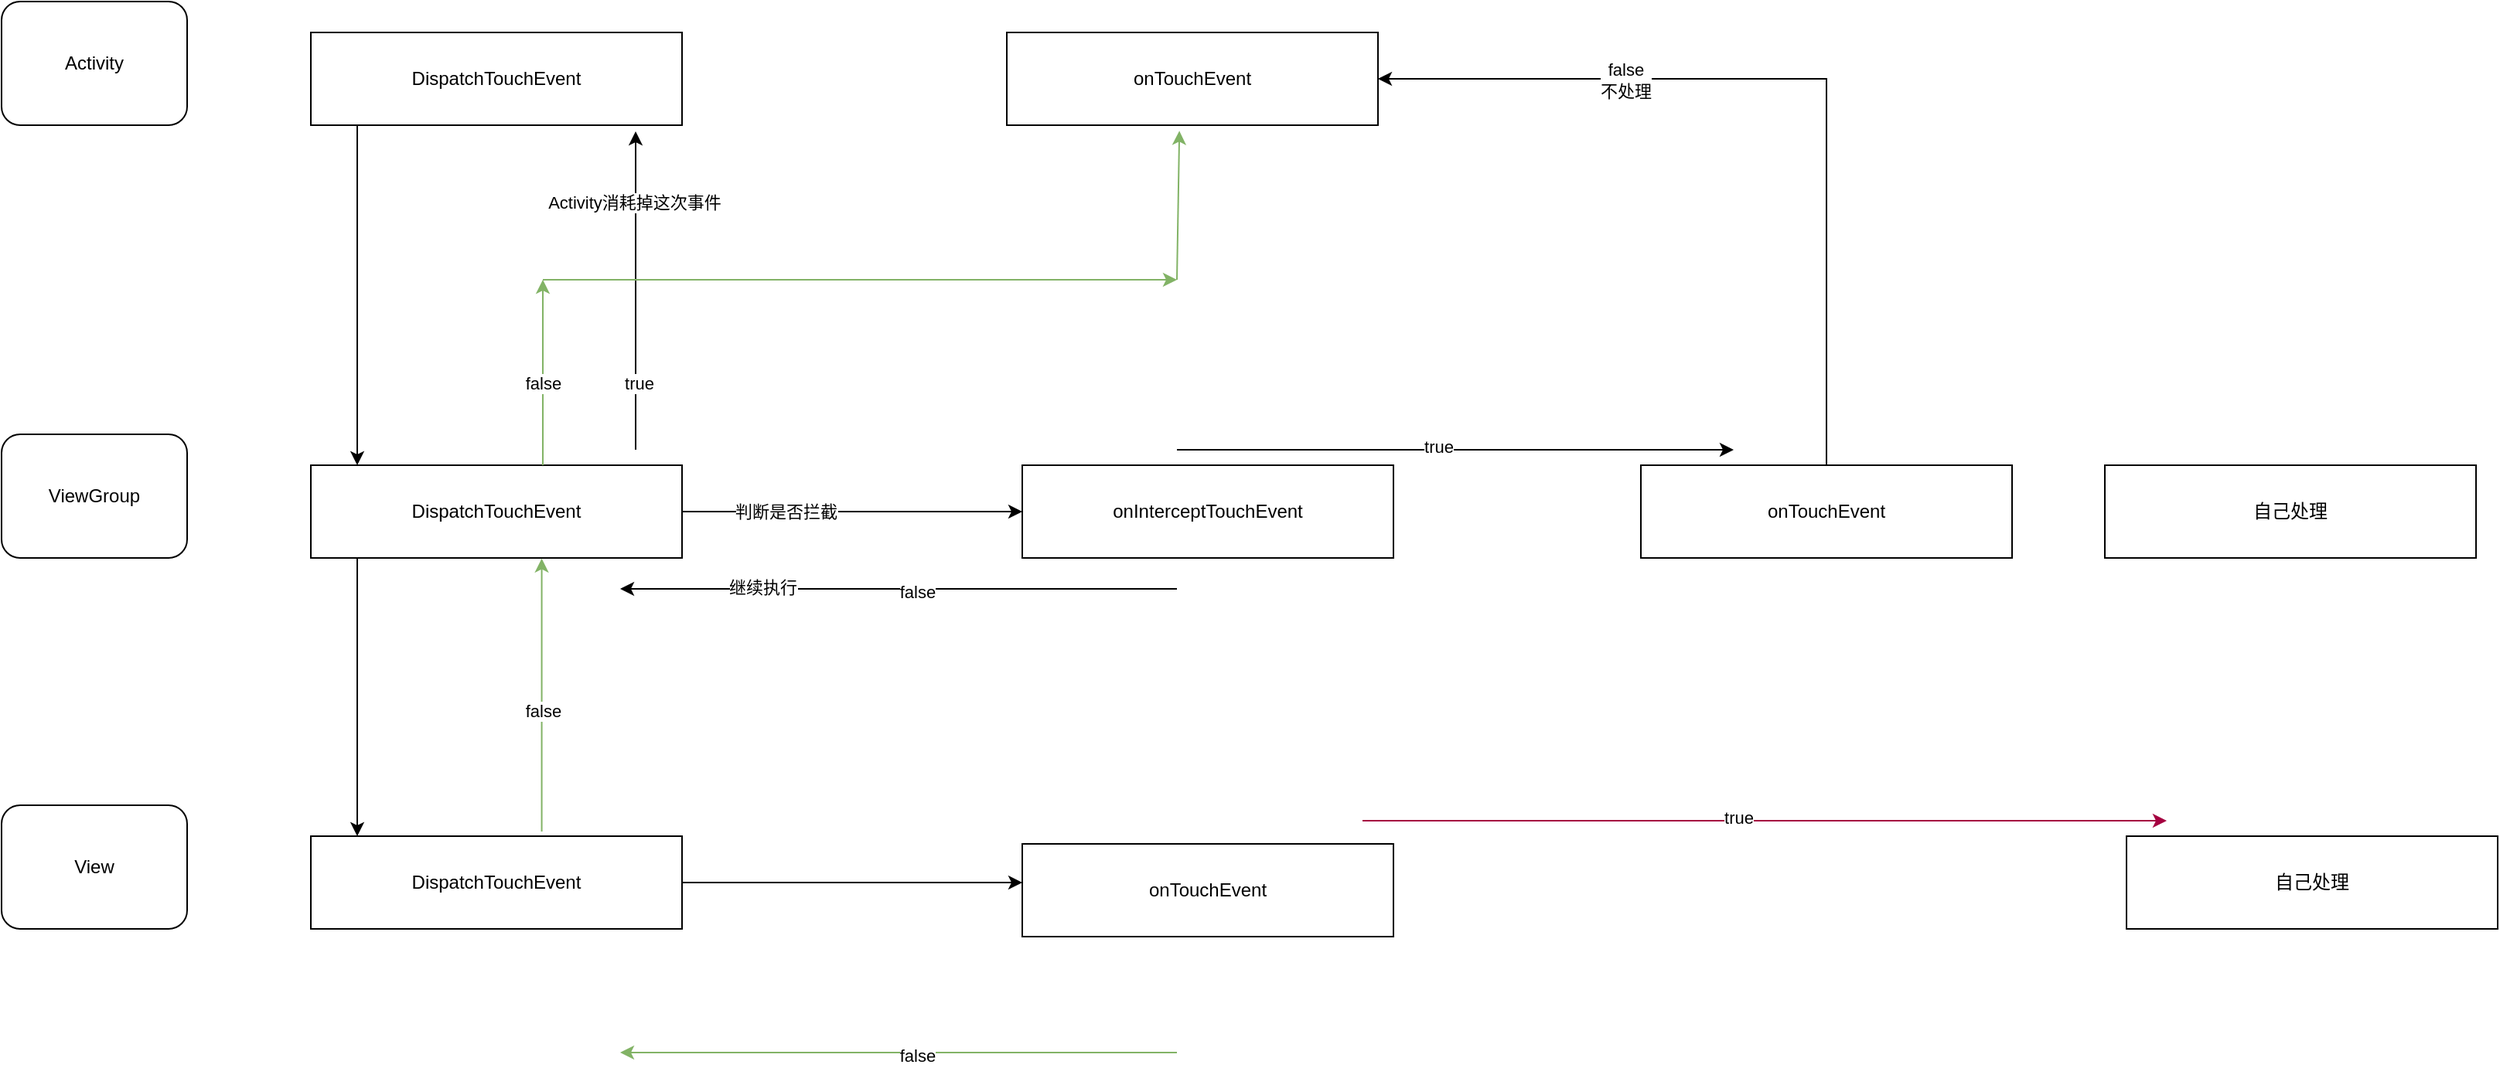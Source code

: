<mxfile version="14.2.4" type="embed">
    <diagram id="MfgrSJrXkOJfxhbM1oSo" name="第 1 页">
        <mxGraphModel dx="1374" dy="790" grid="1" gridSize="10" guides="1" tooltips="1" connect="1" arrows="1" fold="1" page="1" pageScale="1" pageWidth="827" pageHeight="1169" math="0" shadow="0">
            <root>
                <mxCell id="0"/>
                <mxCell id="1" parent="0"/>
                <mxCell id="2" value="Activity" style="rounded=1;whiteSpace=wrap;html=1;" parent="1" vertex="1">
                    <mxGeometry x="280" y="190" width="120" height="80" as="geometry"/>
                </mxCell>
                <mxCell id="3" value="ViewGroup" style="rounded=1;whiteSpace=wrap;html=1;" parent="1" vertex="1">
                    <mxGeometry x="280" y="470" width="120" height="80" as="geometry"/>
                </mxCell>
                <mxCell id="4" value="View" style="rounded=1;whiteSpace=wrap;html=1;" parent="1" vertex="1">
                    <mxGeometry x="280" y="710" width="120" height="80" as="geometry"/>
                </mxCell>
                <mxCell id="12" style="edgeStyle=orthogonalEdgeStyle;rounded=0;orthogonalLoop=1;jettySize=auto;html=1;" parent="1" source="9" target="11" edge="1">
                    <mxGeometry relative="1" as="geometry">
                        <Array as="points">
                            <mxPoint x="510" y="360"/>
                            <mxPoint x="510" y="360"/>
                        </Array>
                    </mxGeometry>
                </mxCell>
                <mxCell id="9" value="DispatchTouchEvent" style="rounded=0;whiteSpace=wrap;html=1;" parent="1" vertex="1">
                    <mxGeometry x="480" y="210" width="240" height="60" as="geometry"/>
                </mxCell>
                <mxCell id="14" style="edgeStyle=orthogonalEdgeStyle;rounded=0;orthogonalLoop=1;jettySize=auto;html=1;" parent="1" source="11" target="13" edge="1">
                    <mxGeometry relative="1" as="geometry">
                        <Array as="points">
                            <mxPoint x="510" y="660"/>
                            <mxPoint x="510" y="660"/>
                        </Array>
                    </mxGeometry>
                </mxCell>
                <mxCell id="20" style="edgeStyle=orthogonalEdgeStyle;rounded=0;orthogonalLoop=1;jettySize=auto;html=1;" parent="1" source="11" target="19" edge="1">
                    <mxGeometry relative="1" as="geometry"/>
                </mxCell>
                <mxCell id="21" value="&lt;span style=&quot;color: rgba(0 , 0 , 0 , 0) ; font-family: monospace ; font-size: 0px&quot;&gt;%3CmxGraphModel%3E%3Croot%3E%3CmxCell%20id%3D%220%22%2F%3E%3CmxCell%20id%3D%221%22%20parent%3D%220%22%2F%3E%3CmxCell%20id%3D%222%22%20value%3D%22%E5%88%A4%E6%96%AD%E6%98%AF%E5%90%A6%E6%8B%A6%E6%88%AA%22%20style%3D%22edgeLabel%3Bhtml%3D1%3Balign%3Dcenter%3BverticalAlign%3Dmiddle%3Bresizable%3D0%3Bpoints%3D%5B%5D%3B%22%20vertex%3D%221%22%20connectable%3D%220%22%20parent%3D%221%22%3E%3CmxGeometry%20x%3D%22511.0%22%20y%3D%22430.833%22%20as%3D%22geometry%22%2F%3E%3C%2FmxCell%3E%3C%2Froot%3E%3C%2FmxGraphModel%3E&lt;/span&gt;" style="edgeLabel;html=1;align=center;verticalAlign=middle;resizable=0;points=[];" parent="20" vertex="1" connectable="0">
                    <mxGeometry x="-0.389" y="1" relative="1" as="geometry">
                        <mxPoint as="offset"/>
                    </mxGeometry>
                </mxCell>
                <mxCell id="23" value="判断是否拦截" style="edgeLabel;html=1;align=center;verticalAlign=middle;resizable=0;points=[];" parent="20" vertex="1" connectable="0">
                    <mxGeometry x="-0.397" y="1" relative="1" as="geometry">
                        <mxPoint y="1" as="offset"/>
                    </mxGeometry>
                </mxCell>
                <mxCell id="11" value="DispatchTouchEvent" style="rounded=0;whiteSpace=wrap;html=1;" parent="1" vertex="1">
                    <mxGeometry x="480" y="490" width="240" height="60" as="geometry"/>
                </mxCell>
                <mxCell id="18" style="edgeStyle=orthogonalEdgeStyle;rounded=0;orthogonalLoop=1;jettySize=auto;html=1;" parent="1" source="13" target="17" edge="1">
                    <mxGeometry relative="1" as="geometry">
                        <Array as="points">
                            <mxPoint x="810" y="760"/>
                            <mxPoint x="810" y="760"/>
                        </Array>
                    </mxGeometry>
                </mxCell>
                <mxCell id="13" value="DispatchTouchEvent" style="rounded=0;whiteSpace=wrap;html=1;" parent="1" vertex="1">
                    <mxGeometry x="480" y="730" width="240" height="60" as="geometry"/>
                </mxCell>
                <mxCell id="17" value="onTouchEvent" style="rounded=0;whiteSpace=wrap;html=1;" parent="1" vertex="1">
                    <mxGeometry x="940" y="735" width="240" height="60" as="geometry"/>
                </mxCell>
                <mxCell id="19" value="onInterceptTouchEvent" style="rounded=0;whiteSpace=wrap;html=1;" parent="1" vertex="1">
                    <mxGeometry x="940" y="490" width="240" height="60" as="geometry"/>
                </mxCell>
                <mxCell id="33" value="" style="endArrow=classic;html=1;" parent="1" edge="1">
                    <mxGeometry width="50" height="50" relative="1" as="geometry">
                        <mxPoint x="1040" y="480" as="sourcePoint"/>
                        <mxPoint x="1400" y="480" as="targetPoint"/>
                    </mxGeometry>
                </mxCell>
                <mxCell id="36" value="true" style="edgeLabel;html=1;align=center;verticalAlign=middle;resizable=0;points=[];" parent="33" vertex="1" connectable="0">
                    <mxGeometry x="-0.065" y="2" relative="1" as="geometry">
                        <mxPoint as="offset"/>
                    </mxGeometry>
                </mxCell>
                <mxCell id="35" value="" style="endArrow=classic;html=1;" parent="1" edge="1">
                    <mxGeometry width="50" height="50" relative="1" as="geometry">
                        <mxPoint x="690" y="480" as="sourcePoint"/>
                        <mxPoint x="690" y="274" as="targetPoint"/>
                    </mxGeometry>
                </mxCell>
                <mxCell id="37" value="true" style="edgeLabel;html=1;align=center;verticalAlign=middle;resizable=0;points=[];" parent="35" vertex="1" connectable="0">
                    <mxGeometry x="-0.583" y="-2" relative="1" as="geometry">
                        <mxPoint as="offset"/>
                    </mxGeometry>
                </mxCell>
                <mxCell id="38" value="Activity消耗掉这次事件" style="edgeLabel;html=1;align=center;verticalAlign=middle;resizable=0;points=[];" parent="35" vertex="1" connectable="0">
                    <mxGeometry x="0.558" y="1" relative="1" as="geometry">
                        <mxPoint as="offset"/>
                    </mxGeometry>
                </mxCell>
                <mxCell id="39" value="" style="endArrow=classic;html=1;" parent="1" edge="1">
                    <mxGeometry width="50" height="50" relative="1" as="geometry">
                        <mxPoint x="1040" y="570" as="sourcePoint"/>
                        <mxPoint x="680" y="570" as="targetPoint"/>
                    </mxGeometry>
                </mxCell>
                <mxCell id="40" value="false" style="edgeLabel;html=1;align=center;verticalAlign=middle;resizable=0;points=[];" parent="39" vertex="1" connectable="0">
                    <mxGeometry x="-0.065" y="2" relative="1" as="geometry">
                        <mxPoint as="offset"/>
                    </mxGeometry>
                </mxCell>
                <mxCell id="41" value="继续执行" style="edgeLabel;html=1;align=center;verticalAlign=middle;resizable=0;points=[];" parent="39" vertex="1" connectable="0">
                    <mxGeometry x="0.491" y="-1" relative="1" as="geometry">
                        <mxPoint as="offset"/>
                    </mxGeometry>
                </mxCell>
                <mxCell id="42" value="" style="endArrow=classic;html=1;fillColor=#d80073;strokeColor=#A50040;" parent="1" edge="1">
                    <mxGeometry width="50" height="50" relative="1" as="geometry">
                        <mxPoint x="1160" y="720" as="sourcePoint"/>
                        <mxPoint x="1680" y="720" as="targetPoint"/>
                    </mxGeometry>
                </mxCell>
                <mxCell id="43" value="true" style="edgeLabel;html=1;align=center;verticalAlign=middle;resizable=0;points=[];" parent="42" vertex="1" connectable="0">
                    <mxGeometry x="-0.065" y="2" relative="1" as="geometry">
                        <mxPoint as="offset"/>
                    </mxGeometry>
                </mxCell>
                <mxCell id="51" value="" style="endArrow=classic;html=1;fillColor=#d5e8d4;strokeColor=#82b366;" parent="1" edge="1">
                    <mxGeometry width="50" height="50" relative="1" as="geometry">
                        <mxPoint x="1040" y="870" as="sourcePoint"/>
                        <mxPoint x="680" y="870" as="targetPoint"/>
                    </mxGeometry>
                </mxCell>
                <mxCell id="52" value="false" style="edgeLabel;html=1;align=center;verticalAlign=middle;resizable=0;points=[];" parent="51" vertex="1" connectable="0">
                    <mxGeometry x="-0.065" y="2" relative="1" as="geometry">
                        <mxPoint as="offset"/>
                    </mxGeometry>
                </mxCell>
                <mxCell id="53" value="" style="endArrow=classic;html=1;fillColor=#d5e8d4;strokeColor=#82b366;entryX=0.622;entryY=1.006;entryDx=0;entryDy=0;entryPerimeter=0;exitX=0.622;exitY=-0.05;exitDx=0;exitDy=0;exitPerimeter=0;" parent="1" source="13" target="11" edge="1">
                    <mxGeometry width="50" height="50" relative="1" as="geometry">
                        <mxPoint x="630" y="720" as="sourcePoint"/>
                        <mxPoint x="630" y="560" as="targetPoint"/>
                    </mxGeometry>
                </mxCell>
                <mxCell id="54" value="false" style="edgeLabel;html=1;align=center;verticalAlign=middle;resizable=0;points=[];" parent="53" vertex="1" connectable="0">
                    <mxGeometry x="-0.119" relative="1" as="geometry">
                        <mxPoint as="offset"/>
                    </mxGeometry>
                </mxCell>
                <mxCell id="55" value="" style="endArrow=classic;html=1;fillColor=#d5e8d4;strokeColor=#82b366;exitX=0.622;exitY=-0.05;exitDx=0;exitDy=0;exitPerimeter=0;" parent="1" edge="1">
                    <mxGeometry width="50" height="50" relative="1" as="geometry">
                        <mxPoint x="630" y="490" as="sourcePoint"/>
                        <mxPoint x="630" y="370" as="targetPoint"/>
                    </mxGeometry>
                </mxCell>
                <mxCell id="56" value="false" style="edgeLabel;html=1;align=center;verticalAlign=middle;resizable=0;points=[];" parent="55" vertex="1" connectable="0">
                    <mxGeometry x="-0.119" relative="1" as="geometry">
                        <mxPoint as="offset"/>
                    </mxGeometry>
                </mxCell>
                <mxCell id="57" value="onTouchEvent" style="rounded=0;whiteSpace=wrap;html=1;" parent="1" vertex="1">
                    <mxGeometry x="930" y="210" width="240" height="60" as="geometry"/>
                </mxCell>
                <mxCell id="58" value="" style="endArrow=classic;html=1;fillColor=#d5e8d4;strokeColor=#82b366;" parent="1" edge="1">
                    <mxGeometry width="50" height="50" relative="1" as="geometry">
                        <mxPoint x="630" y="370" as="sourcePoint"/>
                        <mxPoint x="1040" y="370" as="targetPoint"/>
                    </mxGeometry>
                </mxCell>
                <mxCell id="59" value="" style="endArrow=classic;html=1;entryX=0.465;entryY=1.061;entryDx=0;entryDy=0;entryPerimeter=0;fillColor=#d5e8d4;strokeColor=#82b366;" parent="1" target="57" edge="1">
                    <mxGeometry width="50" height="50" relative="1" as="geometry">
                        <mxPoint x="1040" y="370" as="sourcePoint"/>
                        <mxPoint x="1090" y="320" as="targetPoint"/>
                    </mxGeometry>
                </mxCell>
                <mxCell id="63" style="edgeStyle=orthogonalEdgeStyle;rounded=0;orthogonalLoop=1;jettySize=auto;html=1;entryX=1;entryY=0.5;entryDx=0;entryDy=0;" edge="1" parent="1" source="60" target="57">
                    <mxGeometry relative="1" as="geometry">
                        <Array as="points">
                            <mxPoint x="1460" y="240"/>
                        </Array>
                    </mxGeometry>
                </mxCell>
                <mxCell id="64" value="false&lt;br&gt;不处理" style="edgeLabel;html=1;align=center;verticalAlign=middle;resizable=0;points=[];" vertex="1" connectable="0" parent="63">
                    <mxGeometry x="0.407" y="1" relative="1" as="geometry">
                        <mxPoint as="offset"/>
                    </mxGeometry>
                </mxCell>
                <mxCell id="60" value="onTouchEvent" style="rounded=0;whiteSpace=wrap;html=1;" vertex="1" parent="1">
                    <mxGeometry x="1340" y="490" width="240" height="60" as="geometry"/>
                </mxCell>
                <mxCell id="65" value="自己处理" style="rounded=0;whiteSpace=wrap;html=1;" vertex="1" parent="1">
                    <mxGeometry x="1640" y="490" width="240" height="60" as="geometry"/>
                </mxCell>
                <mxCell id="66" value="自己处理" style="rounded=0;whiteSpace=wrap;html=1;" vertex="1" parent="1">
                    <mxGeometry x="1654" y="730" width="240" height="60" as="geometry"/>
                </mxCell>
            </root>
        </mxGraphModel>
    </diagram>
</mxfile>